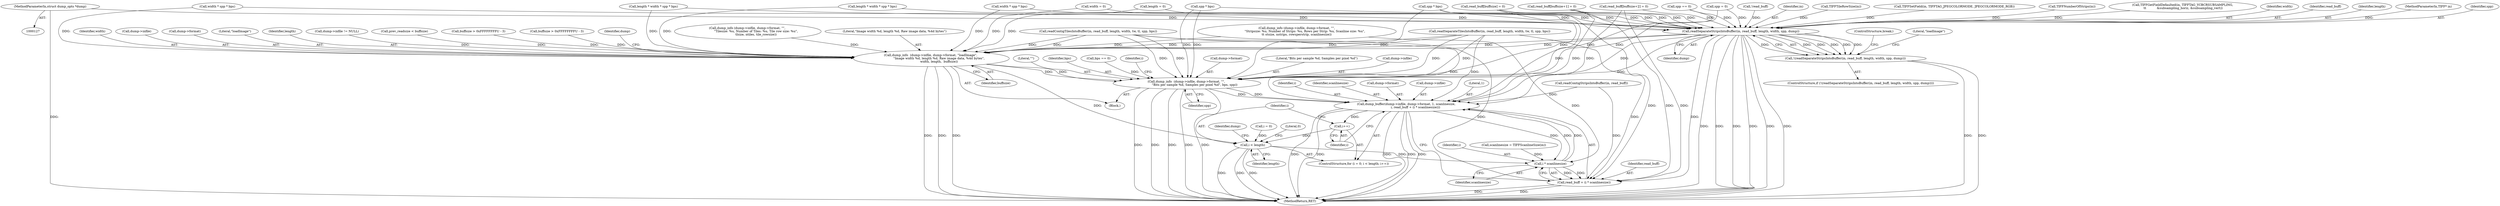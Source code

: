 digraph "0_libtiff_83a4b92815ea04969d494416eaae3d4c6b338e4a#diff-c8b4b355f9b5c06d585b23138e1c185f_5@pointer" {
"1000130" [label="(MethodParameterIn,struct dump_opts *dump)"];
"1001084" [label="(Call,readSeparateStripsIntoBuffer(in, read_buff, length, width, spp, dump))"];
"1001083" [label="(Call,!(readSeparateStripsIntoBuffer(in, read_buff, length, width, spp, dump)))"];
"1001165" [label="(Call,dump_info  (dump->infile, dump->format, \"loadImage\", \n                \"Image width %d, length %d, Raw image data, %4d bytes\",\n                width, length,  buffsize))"];
"1001177" [label="(Call,dump_info  (dump->infile, dump->format, \"\", \n                \"Bits per sample %d, Samples per pixel %d\", bps, spp))"];
"1001197" [label="(Call,dump_buffer(dump->infile, dump->format, 1, scanlinesize, \n                  i, read_buff + (i * scanlinesize)))"];
"1001195" [label="(Call,i++)"];
"1001192" [label="(Call,i < length)"];
"1001209" [label="(Call,i * scanlinesize)"];
"1001207" [label="(Call,read_buff + (i * scanlinesize))"];
"1001173" [label="(Literal,\"Image width %d, length %d, Raw image data, %4d bytes\")"];
"1001201" [label="(Call,dump->format)"];
"1001189" [label="(Call,i = 0)"];
"1001190" [label="(Identifier,i)"];
"1000159" [label="(Call,spp = 0)"];
"1001198" [label="(Call,dump->infile)"];
"1000861" [label="(Call,spp * bps)"];
"1001084" [label="(Call,readSeparateStripsIntoBuffer(in, read_buff, length, width, spp, dump))"];
"1000756" [label="(Call,dump_info (dump->infile, dump->format, \"\", \n                 \"Tilesize: %u, Number of Tiles: %u, Tile row size: %u\",\n                 tlsize, ntiles, tile_rowsize))"];
"1001210" [label="(Identifier,i)"];
"1001178" [label="(Call,dump->infile)"];
"1001107" [label="(Call,readContigTilesIntoBuffer(in, read_buff, length, width, tw, tl, spp, bps))"];
"1001082" [label="(ControlStructure,if (!(readSeparateStripsIntoBuffer(in, read_buff, length, width, spp, dump))))"];
"1001213" [label="(Literal,0)"];
"1001204" [label="(Literal,1)"];
"1000873" [label="(Call,width * spp * bps)"];
"1001024" [label="(Call,!read_buff)"];
"1000857" [label="(Call,length * width * spp * bps)"];
"1001184" [label="(Literal,\"\")"];
"1001186" [label="(Identifier,bps)"];
"1001209" [label="(Call,i * scanlinesize)"];
"1001085" [label="(Identifier,in)"];
"1000671" [label="(Call,TIFFTileRowSize(in))"];
"1001033" [label="(Call,read_buff[buffsize] = 0)"];
"1001083" [label="(Call,!(readSeparateStripsIntoBuffer(in, read_buff, length, width, spp, dump)))"];
"1000871" [label="(Call,length * width * spp * bps)"];
"1001098" [label="(ControlStructure,break;)"];
"1000986" [label="(Call,buffsize > 0xFFFFFFFFU - 3)"];
"1000629" [label="(Call,bps == 0)"];
"1001206" [label="(Identifier,i)"];
"1001193" [label="(Identifier,i)"];
"1001205" [label="(Identifier,scanlinesize)"];
"1001214" [label="(MethodReturn,RET)"];
"1000181" [label="(Call,width = 0)"];
"1001127" [label="(Call,readSeparateTilesIntoBuffer(in, read_buff, length, width, tw, tl, spp, bps))"];
"1001179" [label="(Identifier,dump)"];
"1000914" [label="(Call,TIFFSetField(in, TIFFTAG_JPEGCOLORMODE, JPEGCOLORMODE_RGB))"];
"1001165" [label="(Call,dump_info  (dump->infile, dump->format, \"loadImage\", \n                \"Image width %d, length %d, Raw image data, %4d bytes\",\n                width, length,  buffsize))"];
"1000893" [label="(Call,dump_info (dump->infile, dump->format, \"\",\n                 \"Stripsize: %u, Number of Strips: %u, Rows per Strip: %u, Scanline size: %u\",\n\t\t stsize, nstrips, rowsperstrip, scanlinesize))"];
"1000875" [label="(Call,spp * bps)"];
"1001176" [label="(Identifier,buffsize)"];
"1001164" [label="(Block,)"];
"1001174" [label="(Identifier,width)"];
"1000785" [label="(Call,TIFFNumberOfStrips(in))"];
"1000859" [label="(Call,width * spp * bps)"];
"1000925" [label="(Call,TIFFGetFieldDefaulted(in, TIFFTAG_YCBCRSUBSAMPLING,\n \t\t           &subsampling_horiz, &subsampling_vert))"];
"1001177" [label="(Call,dump_info  (dump->infile, dump->format, \"\", \n                \"Bits per sample %d, Samples per pixel %d\", bps, spp))"];
"1001211" [label="(Identifier,scanlinesize)"];
"1001208" [label="(Identifier,read_buff)"];
"1001088" [label="(Identifier,width)"];
"1001181" [label="(Call,dump->format)"];
"1001188" [label="(ControlStructure,for (i = 0; i < length; i++))"];
"1001086" [label="(Identifier,read_buff)"];
"1000185" [label="(Call,length = 0)"];
"1000420" [label="(Call,scanlinesize = TIFFScanlineSize(in))"];
"1000130" [label="(MethodParameterIn,struct dump_opts *dump)"];
"1001166" [label="(Call,dump->infile)"];
"1001090" [label="(Identifier,dump)"];
"1001169" [label="(Call,dump->format)"];
"1001093" [label="(Literal,\"loadImage\")"];
"1001087" [label="(Identifier,length)"];
"1001172" [label="(Literal,\"loadImage\")"];
"1001175" [label="(Identifier,length)"];
"1000632" [label="(Call,spp == 0)"];
"1001154" [label="(Call,dump->infile != NULL)"];
"1001038" [label="(Call,read_buff[buffsize+1] = 0)"];
"1001207" [label="(Call,read_buff + (i * scanlinesize))"];
"1001045" [label="(Call,read_buff[buffsize+2] = 0)"];
"1000981" [label="(Call,prev_readsize < buffsize)"];
"1001194" [label="(Identifier,length)"];
"1001199" [label="(Identifier,dump)"];
"1001192" [label="(Call,i < length)"];
"1000958" [label="(Call,buffsize > 0xFFFFFFFFU - 3)"];
"1000128" [label="(MethodParameterIn,TIFF* in)"];
"1001070" [label="(Call,readContigStripsIntoBuffer(in, read_buff))"];
"1001187" [label="(Identifier,spp)"];
"1001196" [label="(Identifier,i)"];
"1001197" [label="(Call,dump_buffer(dump->infile, dump->format, 1, scanlinesize, \n                  i, read_buff + (i * scanlinesize)))"];
"1001185" [label="(Literal,\"Bits per sample %d, Samples per pixel %d\")"];
"1001089" [label="(Identifier,spp)"];
"1001195" [label="(Call,i++)"];
"1000130" -> "1000127"  [label="AST: "];
"1000130" -> "1001214"  [label="DDG: "];
"1000130" -> "1001084"  [label="DDG: "];
"1001084" -> "1001083"  [label="AST: "];
"1001084" -> "1001090"  [label="CFG: "];
"1001085" -> "1001084"  [label="AST: "];
"1001086" -> "1001084"  [label="AST: "];
"1001087" -> "1001084"  [label="AST: "];
"1001088" -> "1001084"  [label="AST: "];
"1001089" -> "1001084"  [label="AST: "];
"1001090" -> "1001084"  [label="AST: "];
"1001083" -> "1001084"  [label="CFG: "];
"1001084" -> "1001214"  [label="DDG: "];
"1001084" -> "1001214"  [label="DDG: "];
"1001084" -> "1001214"  [label="DDG: "];
"1001084" -> "1001214"  [label="DDG: "];
"1001084" -> "1001214"  [label="DDG: "];
"1001084" -> "1001214"  [label="DDG: "];
"1001084" -> "1001083"  [label="DDG: "];
"1001084" -> "1001083"  [label="DDG: "];
"1001084" -> "1001083"  [label="DDG: "];
"1001084" -> "1001083"  [label="DDG: "];
"1001084" -> "1001083"  [label="DDG: "];
"1001084" -> "1001083"  [label="DDG: "];
"1000925" -> "1001084"  [label="DDG: "];
"1000671" -> "1001084"  [label="DDG: "];
"1000785" -> "1001084"  [label="DDG: "];
"1000914" -> "1001084"  [label="DDG: "];
"1000128" -> "1001084"  [label="DDG: "];
"1001045" -> "1001084"  [label="DDG: "];
"1001033" -> "1001084"  [label="DDG: "];
"1001038" -> "1001084"  [label="DDG: "];
"1001024" -> "1001084"  [label="DDG: "];
"1000857" -> "1001084"  [label="DDG: "];
"1000871" -> "1001084"  [label="DDG: "];
"1000185" -> "1001084"  [label="DDG: "];
"1000873" -> "1001084"  [label="DDG: "];
"1000859" -> "1001084"  [label="DDG: "];
"1000181" -> "1001084"  [label="DDG: "];
"1000632" -> "1001084"  [label="DDG: "];
"1000875" -> "1001084"  [label="DDG: "];
"1000861" -> "1001084"  [label="DDG: "];
"1000159" -> "1001084"  [label="DDG: "];
"1001084" -> "1001165"  [label="DDG: "];
"1001084" -> "1001165"  [label="DDG: "];
"1001084" -> "1001177"  [label="DDG: "];
"1001084" -> "1001197"  [label="DDG: "];
"1001084" -> "1001207"  [label="DDG: "];
"1001083" -> "1001082"  [label="AST: "];
"1001093" -> "1001083"  [label="CFG: "];
"1001098" -> "1001083"  [label="CFG: "];
"1001083" -> "1001214"  [label="DDG: "];
"1001083" -> "1001214"  [label="DDG: "];
"1001165" -> "1001164"  [label="AST: "];
"1001165" -> "1001176"  [label="CFG: "];
"1001166" -> "1001165"  [label="AST: "];
"1001169" -> "1001165"  [label="AST: "];
"1001172" -> "1001165"  [label="AST: "];
"1001173" -> "1001165"  [label="AST: "];
"1001174" -> "1001165"  [label="AST: "];
"1001175" -> "1001165"  [label="AST: "];
"1001176" -> "1001165"  [label="AST: "];
"1001179" -> "1001165"  [label="CFG: "];
"1001165" -> "1001214"  [label="DDG: "];
"1001165" -> "1001214"  [label="DDG: "];
"1001165" -> "1001214"  [label="DDG: "];
"1001154" -> "1001165"  [label="DDG: "];
"1000893" -> "1001165"  [label="DDG: "];
"1000756" -> "1001165"  [label="DDG: "];
"1000873" -> "1001165"  [label="DDG: "];
"1001107" -> "1001165"  [label="DDG: "];
"1001107" -> "1001165"  [label="DDG: "];
"1000859" -> "1001165"  [label="DDG: "];
"1001127" -> "1001165"  [label="DDG: "];
"1001127" -> "1001165"  [label="DDG: "];
"1000181" -> "1001165"  [label="DDG: "];
"1000857" -> "1001165"  [label="DDG: "];
"1000871" -> "1001165"  [label="DDG: "];
"1000185" -> "1001165"  [label="DDG: "];
"1000981" -> "1001165"  [label="DDG: "];
"1000986" -> "1001165"  [label="DDG: "];
"1000958" -> "1001165"  [label="DDG: "];
"1001165" -> "1001177"  [label="DDG: "];
"1001165" -> "1001177"  [label="DDG: "];
"1001165" -> "1001192"  [label="DDG: "];
"1001177" -> "1001164"  [label="AST: "];
"1001177" -> "1001187"  [label="CFG: "];
"1001178" -> "1001177"  [label="AST: "];
"1001181" -> "1001177"  [label="AST: "];
"1001184" -> "1001177"  [label="AST: "];
"1001185" -> "1001177"  [label="AST: "];
"1001186" -> "1001177"  [label="AST: "];
"1001187" -> "1001177"  [label="AST: "];
"1001190" -> "1001177"  [label="CFG: "];
"1001177" -> "1001214"  [label="DDG: "];
"1001177" -> "1001214"  [label="DDG: "];
"1001177" -> "1001214"  [label="DDG: "];
"1001177" -> "1001214"  [label="DDG: "];
"1001177" -> "1001214"  [label="DDG: "];
"1000629" -> "1001177"  [label="DDG: "];
"1001127" -> "1001177"  [label="DDG: "];
"1001127" -> "1001177"  [label="DDG: "];
"1001107" -> "1001177"  [label="DDG: "];
"1001107" -> "1001177"  [label="DDG: "];
"1000861" -> "1001177"  [label="DDG: "];
"1000861" -> "1001177"  [label="DDG: "];
"1000875" -> "1001177"  [label="DDG: "];
"1000875" -> "1001177"  [label="DDG: "];
"1000632" -> "1001177"  [label="DDG: "];
"1000159" -> "1001177"  [label="DDG: "];
"1001177" -> "1001197"  [label="DDG: "];
"1001177" -> "1001197"  [label="DDG: "];
"1001197" -> "1001188"  [label="AST: "];
"1001197" -> "1001207"  [label="CFG: "];
"1001198" -> "1001197"  [label="AST: "];
"1001201" -> "1001197"  [label="AST: "];
"1001204" -> "1001197"  [label="AST: "];
"1001205" -> "1001197"  [label="AST: "];
"1001206" -> "1001197"  [label="AST: "];
"1001207" -> "1001197"  [label="AST: "];
"1001196" -> "1001197"  [label="CFG: "];
"1001197" -> "1001214"  [label="DDG: "];
"1001197" -> "1001214"  [label="DDG: "];
"1001197" -> "1001214"  [label="DDG: "];
"1001197" -> "1001214"  [label="DDG: "];
"1001197" -> "1001214"  [label="DDG: "];
"1001197" -> "1001195"  [label="DDG: "];
"1001209" -> "1001197"  [label="DDG: "];
"1001209" -> "1001197"  [label="DDG: "];
"1001127" -> "1001197"  [label="DDG: "];
"1001107" -> "1001197"  [label="DDG: "];
"1001070" -> "1001197"  [label="DDG: "];
"1001045" -> "1001197"  [label="DDG: "];
"1001033" -> "1001197"  [label="DDG: "];
"1001038" -> "1001197"  [label="DDG: "];
"1001197" -> "1001209"  [label="DDG: "];
"1001195" -> "1001188"  [label="AST: "];
"1001195" -> "1001196"  [label="CFG: "];
"1001196" -> "1001195"  [label="AST: "];
"1001193" -> "1001195"  [label="CFG: "];
"1001195" -> "1001192"  [label="DDG: "];
"1001192" -> "1001188"  [label="AST: "];
"1001192" -> "1001194"  [label="CFG: "];
"1001193" -> "1001192"  [label="AST: "];
"1001194" -> "1001192"  [label="AST: "];
"1001199" -> "1001192"  [label="CFG: "];
"1001213" -> "1001192"  [label="CFG: "];
"1001192" -> "1001214"  [label="DDG: "];
"1001192" -> "1001214"  [label="DDG: "];
"1001192" -> "1001214"  [label="DDG: "];
"1001189" -> "1001192"  [label="DDG: "];
"1001192" -> "1001209"  [label="DDG: "];
"1001209" -> "1001207"  [label="AST: "];
"1001209" -> "1001211"  [label="CFG: "];
"1001210" -> "1001209"  [label="AST: "];
"1001211" -> "1001209"  [label="AST: "];
"1001207" -> "1001209"  [label="CFG: "];
"1001209" -> "1001207"  [label="DDG: "];
"1001209" -> "1001207"  [label="DDG: "];
"1000420" -> "1001209"  [label="DDG: "];
"1000893" -> "1001209"  [label="DDG: "];
"1001208" -> "1001207"  [label="AST: "];
"1001207" -> "1001214"  [label="DDG: "];
"1001207" -> "1001214"  [label="DDG: "];
"1001127" -> "1001207"  [label="DDG: "];
"1001107" -> "1001207"  [label="DDG: "];
"1001070" -> "1001207"  [label="DDG: "];
"1001045" -> "1001207"  [label="DDG: "];
"1001033" -> "1001207"  [label="DDG: "];
"1001038" -> "1001207"  [label="DDG: "];
}
